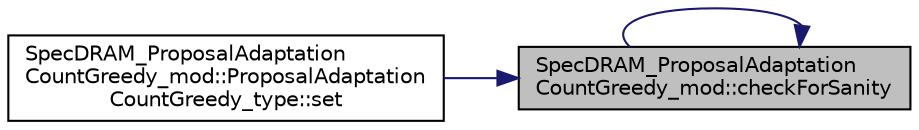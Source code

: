 digraph "SpecDRAM_ProposalAdaptationCountGreedy_mod::checkForSanity"
{
 // LATEX_PDF_SIZE
  edge [fontname="Helvetica",fontsize="10",labelfontname="Helvetica",labelfontsize="10"];
  node [fontname="Helvetica",fontsize="10",shape=record];
  rankdir="RL";
  Node1 [label="SpecDRAM_ProposalAdaptation\lCountGreedy_mod::checkForSanity",height=0.2,width=0.4,color="black", fillcolor="grey75", style="filled", fontcolor="black",tooltip=" "];
  Node1 -> Node1 [dir="back",color="midnightblue",fontsize="10",style="solid",fontname="Helvetica"];
  Node1 -> Node2 [dir="back",color="midnightblue",fontsize="10",style="solid",fontname="Helvetica"];
  Node2 [label="SpecDRAM_ProposalAdaptation\lCountGreedy_mod::ProposalAdaptation\lCountGreedy_type::set",height=0.2,width=0.4,color="black", fillcolor="white", style="filled",URL="$structSpecDRAM__ProposalAdaptationCountGreedy__mod_1_1ProposalAdaptationCountGreedy__type.html#a7ee01b126c33e9301fda79da7a53dfee",tooltip=" "];
}
